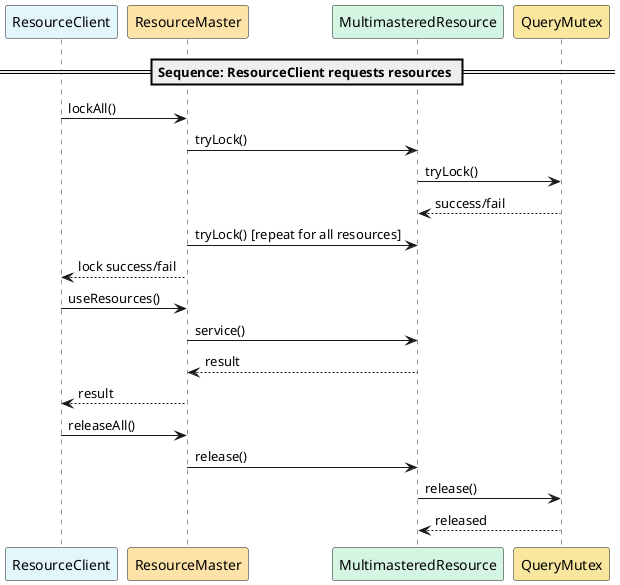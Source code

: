 @startuml SimultaneousLockingPattern_Sequence

skinparam sequence {
    ParticipantBackgroundColor #FDF6E3
    ActorBackgroundColor #E3F6FC
    LifeLineBorderColor #333
    LifeLineBackgroundColor #FDE3A7
}

== Sequence: ResourceClient requests resources ==

participant ResourceClient as RC #E3F6FC
participant ResourceMaster as RM #FDE3A7
participant MultimasteredResource as MR #D5F5E3
participant QueryMutex as QM #F9E79F

RC -> RM : lockAll()
RM -> MR : tryLock()
MR -> QM : tryLock()
QM --> MR : success/fail
RM -> MR : tryLock() [repeat for all resources]
RM --> RC : lock success/fail

RC -> RM : useResources()
RM -> MR : service()
MR --> RM : result
RM --> RC : result

RC -> RM : releaseAll()
RM -> MR : release()
MR -> QM : release()
QM --> MR : released

@enduml
